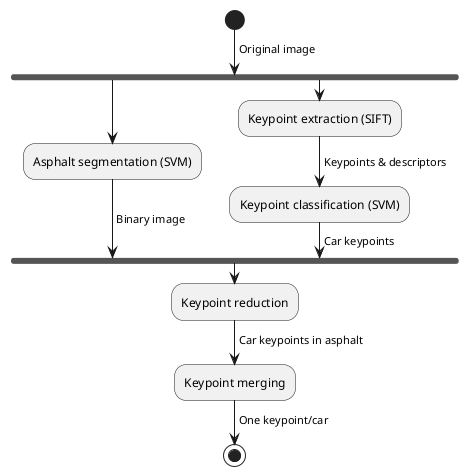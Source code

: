 @startuml

start
-> Original image;
fork
    :Asphalt segmentation (SVM);
    -> Binary image;
fork again
    :Keypoint extraction (SIFT);
    -> Keypoints & descriptors;
    :Keypoint classification (SVM);
    -> Car keypoints;
end fork
:Keypoint reduction;
-> Car keypoints in asphalt;
:Keypoint merging;
-> One keypoint/car;
stop

@enduml
